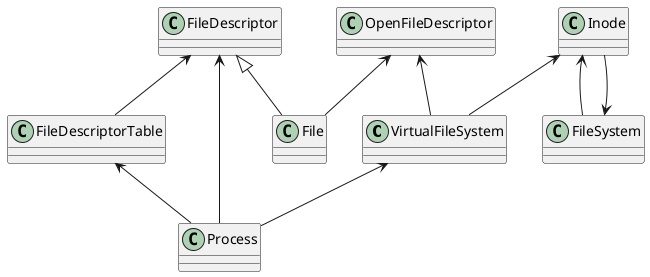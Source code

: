 @startuml

class VirtualFileSystem
class Inode
class FileSystem

class OpenFileDescriptor

class FileDescriptorTable
class FileDescriptor
class File

class Process

Inode <-- VirtualFileSystem
Inode <-- FileSystem
FileSystem <-- Inode

FileDescriptor <-- FileDescriptorTable
FileDescriptor <|-- File

OpenFileDescriptor <-- File

OpenFileDescriptor <-- VirtualFileSystem

FileDescriptorTable <-- Process
FileDescriptor <-- Process
VirtualFileSystem <-- Process

@enduml